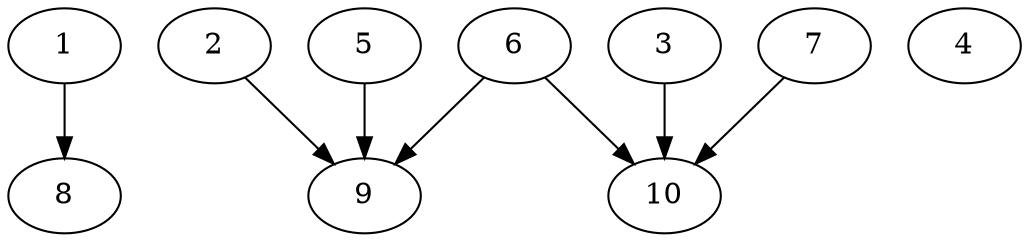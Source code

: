// DAG automatically generated by daggen at Thu Oct  3 13:58:06 2019
// ./daggen --dot -n 10 --ccr 0.5 --fat 0.9 --regular 0.9 --density 0.6 --mindata 5242880 --maxdata 52428800 
digraph G {
  1 [size="28940288", alpha="0.02", expect_size="14470144"] 
  1 -> 8 [size ="14470144"]
  2 [size="97161216", alpha="0.12", expect_size="48580608"] 
  2 -> 9 [size ="48580608"]
  3 [size="18982912", alpha="0.19", expect_size="9491456"] 
  3 -> 10 [size ="9491456"]
  4 [size="71206912", alpha="0.03", expect_size="35603456"] 
  5 [size="76656640", alpha="0.19", expect_size="38328320"] 
  5 -> 9 [size ="38328320"]
  6 [size="102307840", alpha="0.04", expect_size="51153920"] 
  6 -> 9 [size ="51153920"]
  6 -> 10 [size ="51153920"]
  7 [size="44613632", alpha="0.07", expect_size="22306816"] 
  7 -> 10 [size ="22306816"]
  8 [size="98060288", alpha="0.00", expect_size="49030144"] 
  9 [size="65189888", alpha="0.20", expect_size="32594944"] 
  10 [size="82540544", alpha="0.18", expect_size="41270272"] 
}
